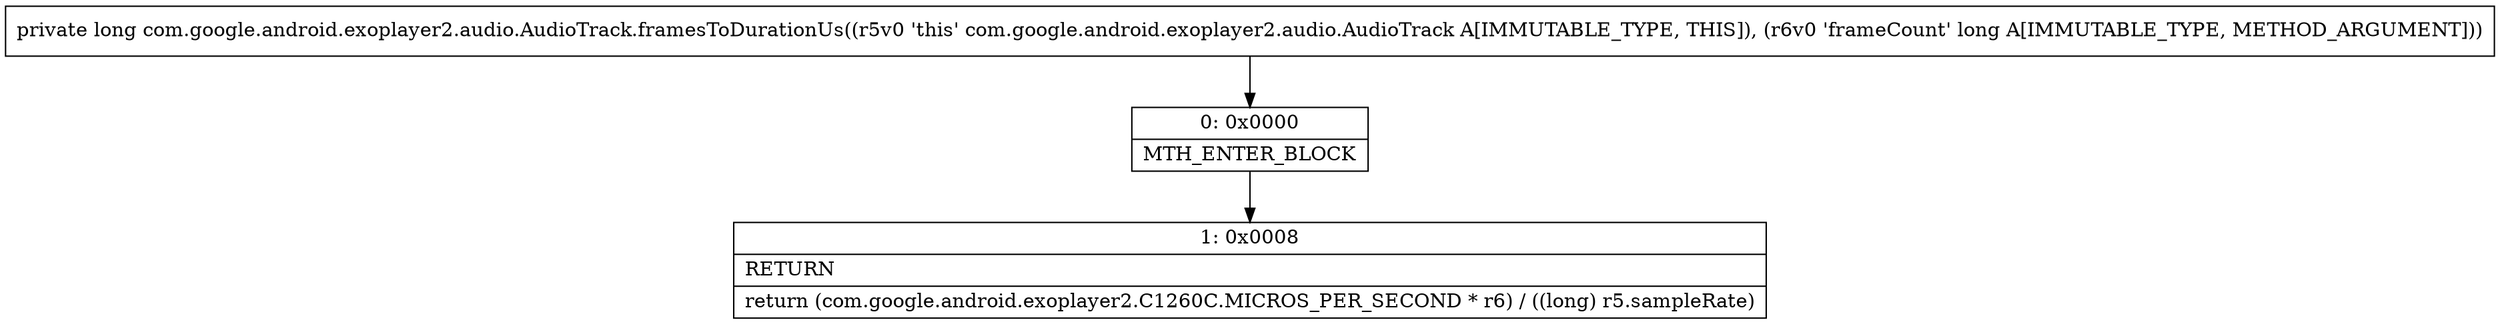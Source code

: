 digraph "CFG forcom.google.android.exoplayer2.audio.AudioTrack.framesToDurationUs(J)J" {
Node_0 [shape=record,label="{0\:\ 0x0000|MTH_ENTER_BLOCK\l}"];
Node_1 [shape=record,label="{1\:\ 0x0008|RETURN\l|return (com.google.android.exoplayer2.C1260C.MICROS_PER_SECOND * r6) \/ ((long) r5.sampleRate)\l}"];
MethodNode[shape=record,label="{private long com.google.android.exoplayer2.audio.AudioTrack.framesToDurationUs((r5v0 'this' com.google.android.exoplayer2.audio.AudioTrack A[IMMUTABLE_TYPE, THIS]), (r6v0 'frameCount' long A[IMMUTABLE_TYPE, METHOD_ARGUMENT])) }"];
MethodNode -> Node_0;
Node_0 -> Node_1;
}

